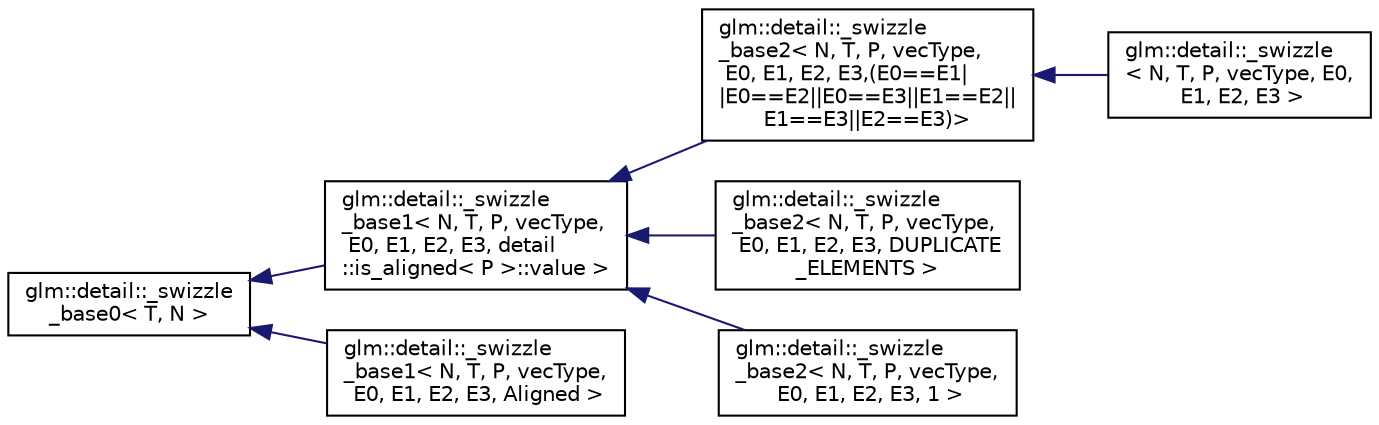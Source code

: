 digraph "Graphical Class Hierarchy"
{
 // LATEX_PDF_SIZE
  edge [fontname="Helvetica",fontsize="10",labelfontname="Helvetica",labelfontsize="10"];
  node [fontname="Helvetica",fontsize="10",shape=record];
  rankdir="LR";
  Node0 [label="glm::detail::_swizzle\l_base0\< T, N \>",height=0.2,width=0.4,color="black", fillcolor="white", style="filled",URL="$structglm_1_1detail_1_1__swizzle__base0.html",tooltip=" "];
  Node0 -> Node1 [dir="back",color="midnightblue",fontsize="10",style="solid",fontname="Helvetica"];
  Node1 [label="glm::detail::_swizzle\l_base1\< N, T, P, vecType,\l E0, E1, E2, E3, detail\l::is_aligned\< P \>::value \>",height=0.2,width=0.4,color="black", fillcolor="white", style="filled",URL="$structglm_1_1detail_1_1__swizzle__base1.html",tooltip=" "];
  Node1 -> Node2 [dir="back",color="midnightblue",fontsize="10",style="solid",fontname="Helvetica"];
  Node2 [label="glm::detail::_swizzle\l_base2\< N, T, P, vecType,\l E0, E1, E2, E3,(E0==E1\|\l\|E0==E2\|\|E0==E3\|\|E1==E2\|\|\lE1==E3\|\|E2==E3)\>",height=0.2,width=0.4,color="black", fillcolor="white", style="filled",URL="$structglm_1_1detail_1_1__swizzle__base2.html",tooltip=" "];
  Node2 -> Node3 [dir="back",color="midnightblue",fontsize="10",style="solid",fontname="Helvetica"];
  Node3 [label="glm::detail::_swizzle\l\< N, T, P, vecType, E0,\l E1, E2, E3 \>",height=0.2,width=0.4,color="black", fillcolor="white", style="filled",URL="$structglm_1_1detail_1_1__swizzle.html",tooltip=" "];
  Node1 -> Node4 [dir="back",color="midnightblue",fontsize="10",style="solid",fontname="Helvetica"];
  Node4 [label="glm::detail::_swizzle\l_base2\< N, T, P, vecType,\l E0, E1, E2, E3, DUPLICATE\l_ELEMENTS \>",height=0.2,width=0.4,color="black", fillcolor="white", style="filled",URL="$structglm_1_1detail_1_1__swizzle__base2.html",tooltip=" "];
  Node1 -> Node5 [dir="back",color="midnightblue",fontsize="10",style="solid",fontname="Helvetica"];
  Node5 [label="glm::detail::_swizzle\l_base2\< N, T, P, vecType,\l E0, E1, E2, E3, 1 \>",height=0.2,width=0.4,color="black", fillcolor="white", style="filled",URL="$structglm_1_1detail_1_1__swizzle__base2_3_01_n_00_01_t_00_01_p_00_01vec_type_00_01_e0_00_01_e1_00_01_e2_00_01_e3_00_011_01_4.html",tooltip=" "];
  Node0 -> Node6 [dir="back",color="midnightblue",fontsize="10",style="solid",fontname="Helvetica"];
  Node6 [label="glm::detail::_swizzle\l_base1\< N, T, P, vecType,\l E0, E1, E2, E3, Aligned \>",height=0.2,width=0.4,color="black", fillcolor="white", style="filled",URL="$structglm_1_1detail_1_1__swizzle__base1.html",tooltip=" "];
}
